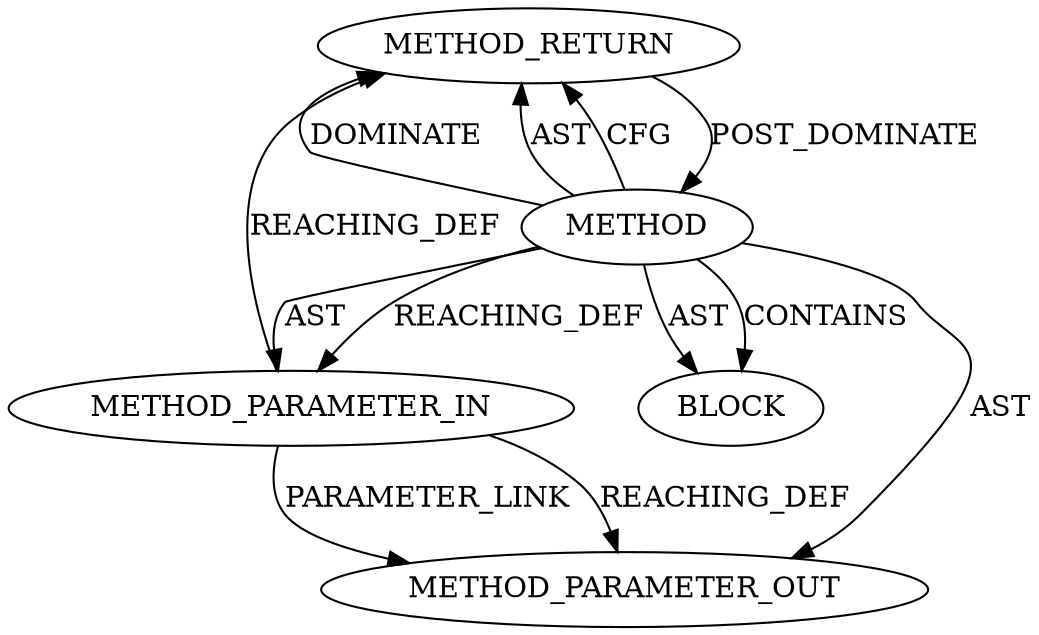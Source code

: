 digraph {
  20514 [label=METHOD_RETURN ORDER=2 CODE="RET" TYPE_FULL_NAME="ANY" EVALUATION_STRATEGY="BY_VALUE"]
  20513 [label=BLOCK ORDER=1 ARGUMENT_INDEX=1 CODE="<empty>" TYPE_FULL_NAME="ANY"]
  20511 [label=METHOD AST_PARENT_TYPE="NAMESPACE_BLOCK" AST_PARENT_FULL_NAME="<global>" ORDER=0 CODE="<empty>" FULL_NAME="nla_total_size" IS_EXTERNAL=true FILENAME="<empty>" SIGNATURE="" NAME="nla_total_size"]
  20512 [label=METHOD_PARAMETER_IN ORDER=1 CODE="p1" IS_VARIADIC=false TYPE_FULL_NAME="ANY" EVALUATION_STRATEGY="BY_VALUE" INDEX=1 NAME="p1"]
  22212 [label=METHOD_PARAMETER_OUT ORDER=1 CODE="p1" IS_VARIADIC=false TYPE_FULL_NAME="ANY" EVALUATION_STRATEGY="BY_VALUE" INDEX=1 NAME="p1"]
  20512 -> 20514 [label=REACHING_DEF VARIABLE="p1"]
  20511 -> 20514 [label=DOMINATE ]
  20511 -> 20513 [label=CONTAINS ]
  20511 -> 20513 [label=AST ]
  20512 -> 22212 [label=REACHING_DEF VARIABLE="p1"]
  20511 -> 20512 [label=REACHING_DEF VARIABLE=""]
  20512 -> 22212 [label=PARAMETER_LINK ]
  20514 -> 20511 [label=POST_DOMINATE ]
  20511 -> 20512 [label=AST ]
  20511 -> 22212 [label=AST ]
  20511 -> 20514 [label=AST ]
  20511 -> 20514 [label=CFG ]
}
